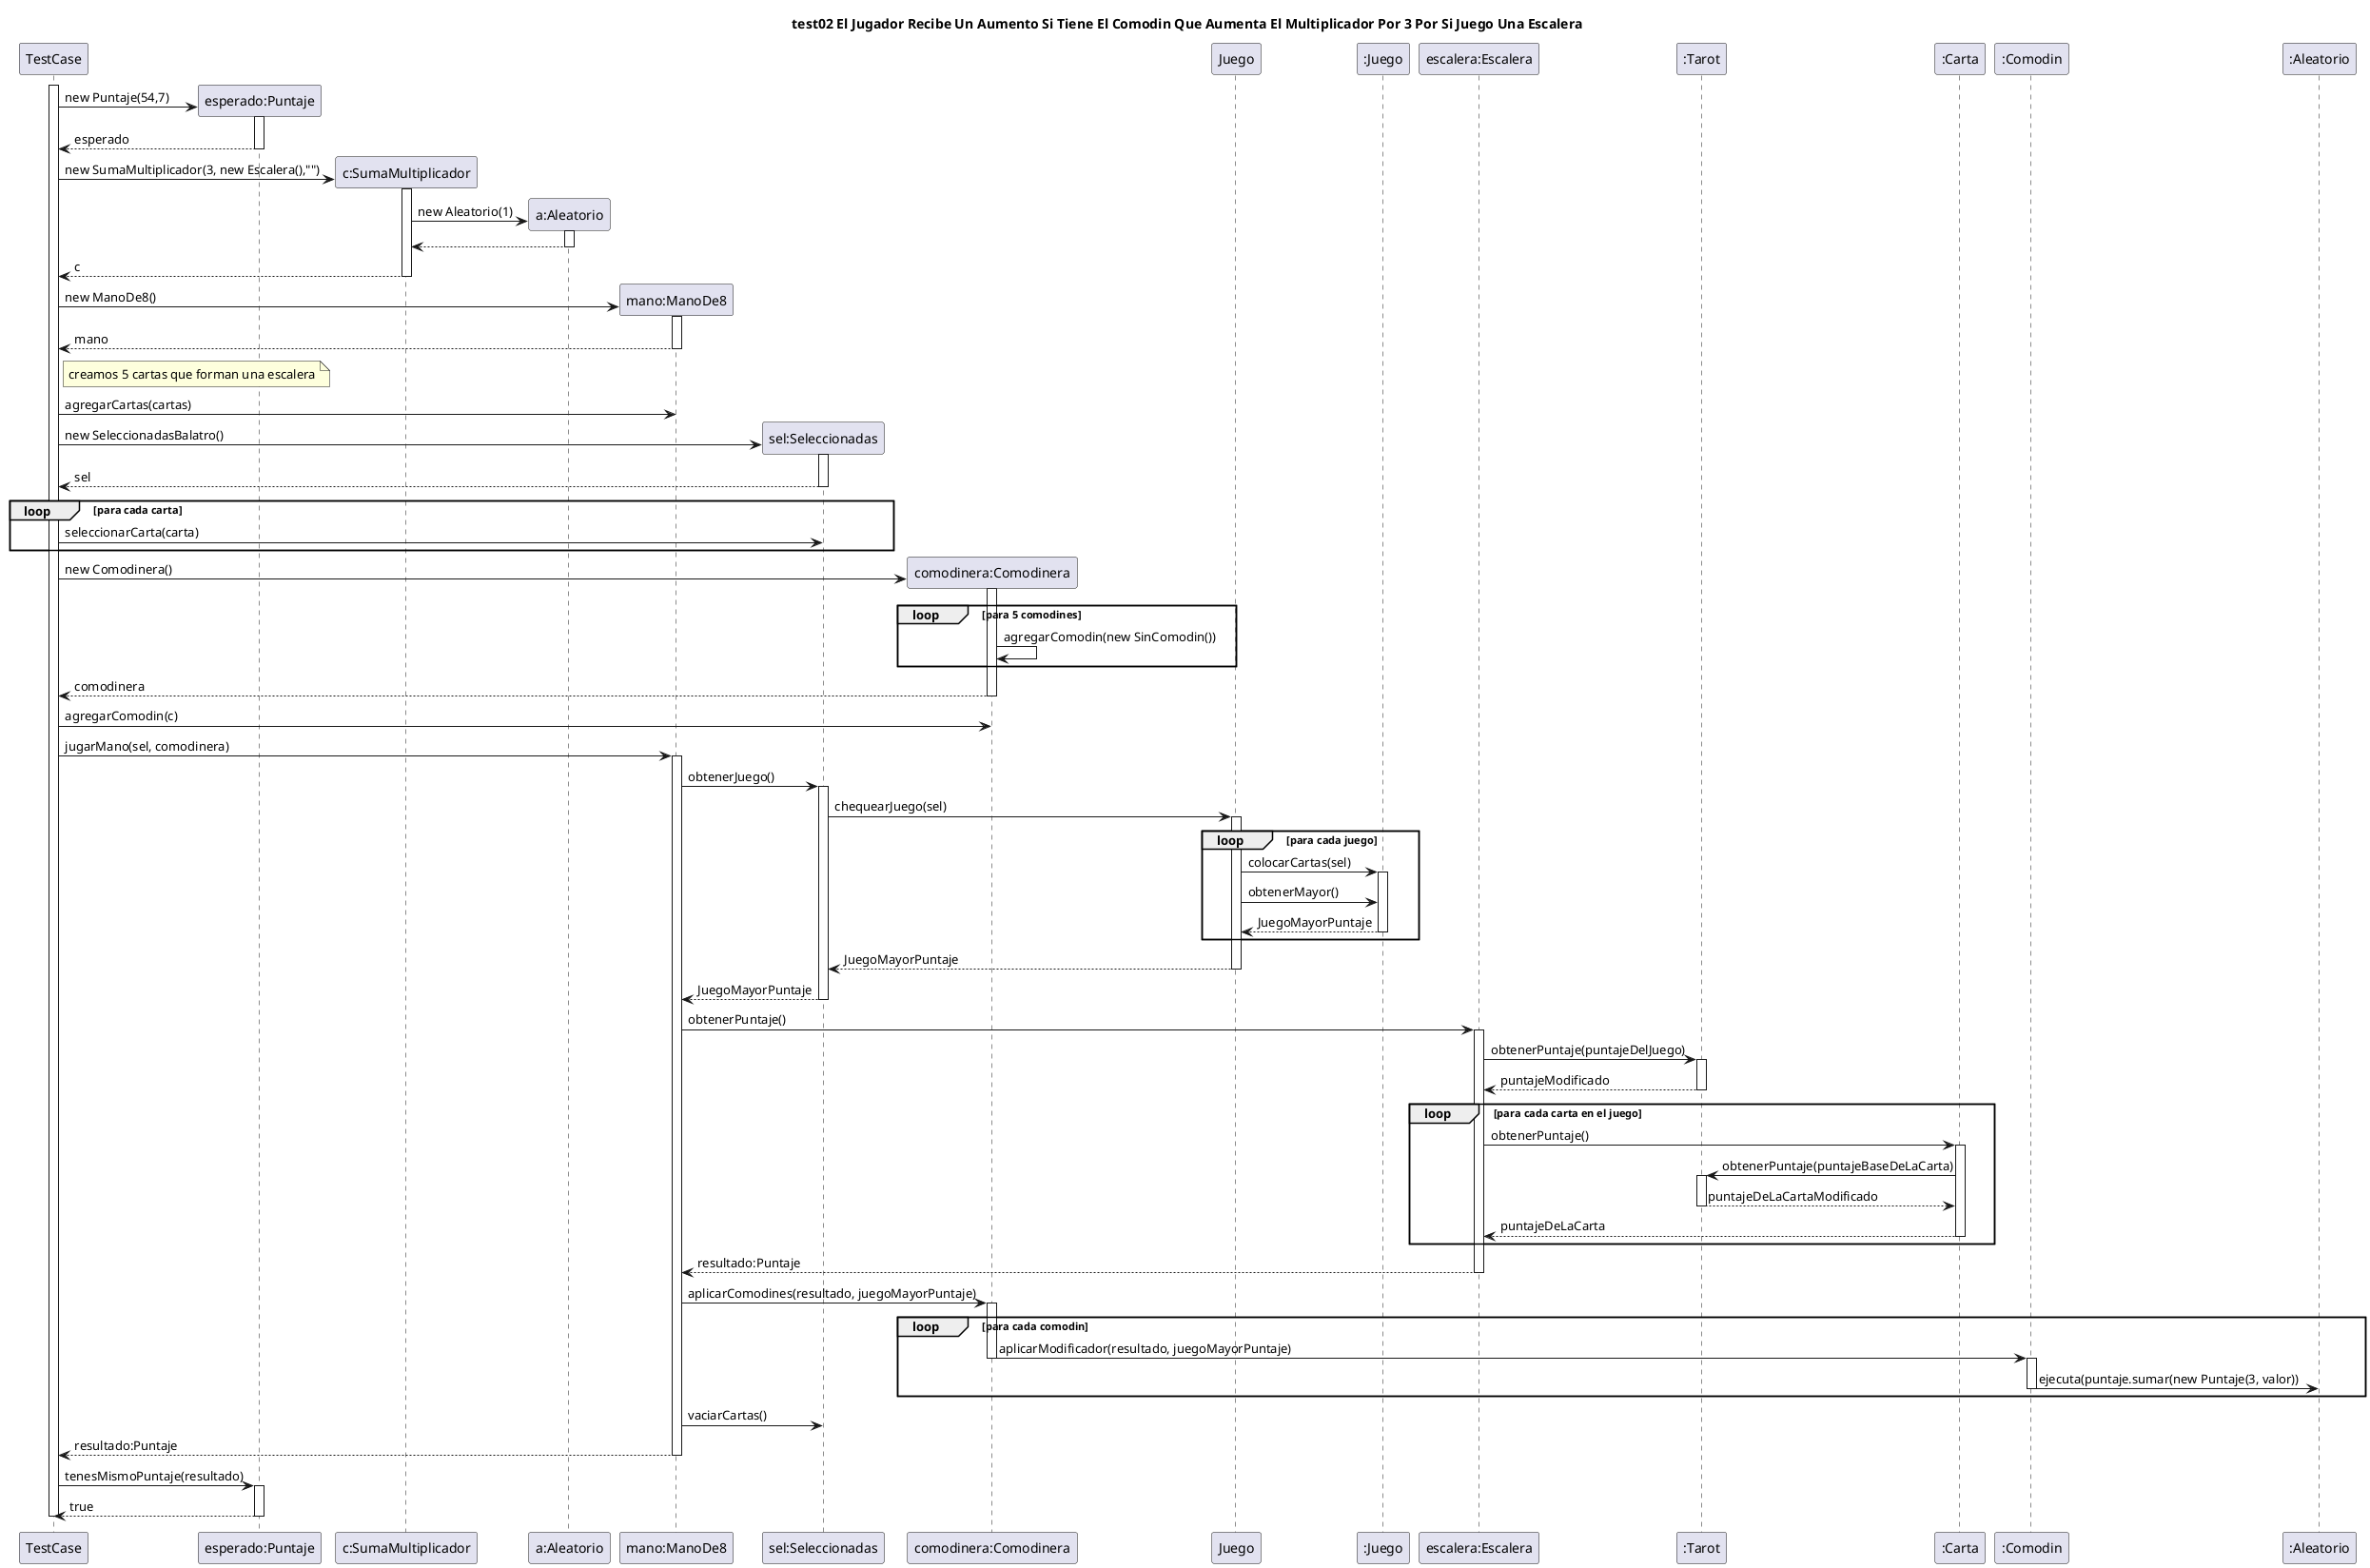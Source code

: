 @startuml casoDeUso2
title "test02 El Jugador Recibe Un Aumento Si Tiene El Comodin Que Aumenta El Multiplicador Por 3 Por Si Juego Una Escalera"


participant "TestCase" as TestCase

activate TestCase

TestCase -> "esperado:Puntaje" as esperado **: new Puntaje(54,7)
activate esperado
TestCase <-- esperado : esperado
deactivate esperado

TestCase -> "c:SumaMultiplicador" as comodin **: new SumaMultiplicador(3, new Escalera(),"")

activate comodin
comodin -> "a:Aleatorio" as aleatorio **: new Aleatorio(1)
activate aleatorio
comodin <-- aleatorio
deactivate aleatorio
TestCase <-- comodin : c
deactivate comodin

TestCase -> "mano:ManoDe8" as mano **: new ManoDe8()
activate mano
TestCase <-- mano : mano
deactivate mano
note right of TestCase: creamos 5 cartas que forman una escalera
TestCase -> mano : agregarCartas(cartas)
deactivate mano

TestCase -> "sel:Seleccionadas" as sel ** : new SeleccionadasBalatro()
activate sel
TestCase <-- sel :sel
deactivate sel
loop para cada carta
TestCase -> sel : seleccionarCarta(carta)
end

TestCase -> "comodinera:Comodinera" as comodinera **: new Comodinera()
activate comodinera

loop para 5 comodines
comodinera -> comodinera  :agregarComodin(new SinComodin())
end
TestCase <-- comodinera :comodinera
deactivate comodinera
TestCase -> comodinera : agregarComodin(c)




TestCase -> mano : jugarMano(sel, comodinera)
activate mano
mano -> sel : obtenerJuego()
activate sel
sel -> "Juego" : chequearJuego(sel)
activate Juego

loop para cada juego
Juego -> ":Juego" as juegoActual : colocarCartas(sel)
activate juegoActual
Juego -> juegoActual : obtenerMayor()
Juego <-- juegoActual : JuegoMayorPuntaje
deactivate juegoActual
end

sel <-- Juego : JuegoMayorPuntaje
deactivate Juego

mano <-- sel : JuegoMayorPuntaje
deactivate sel

mano -> "escalera:Escalera" as escalera : obtenerPuntaje()
activate escalera
escalera -> ":Tarot" as tarot :obtenerPuntaje(puntajeDelJuego)
activate tarot
escalera <-- tarot :puntajeModificado
deactivate tarot
loop para cada carta en el juego
escalera -> ":Carta" as carta :obtenerPuntaje()
activate carta
carta -> tarot :obtenerPuntaje(puntajeBaseDeLaCarta)
activate tarot
carta <-- tarot :puntajeDeLaCartaModificado
deactivate
escalera <-- carta: puntajeDeLaCarta
deactivate carta
end
mano <-- escalera : resultado:Puntaje
deactivate escalera

mano -> comodinera : aplicarComodines(resultado, juegoMayorPuntaje)
activate comodinera
loop para cada comodin
comodinera -> ":Comodin" as comodin3 : aplicarModificador(resultado, juegoMayorPuntaje)
deactivate comodinera
activate comodin3
comodin3 -> ":Aleatorio" as ejecucion : ejecuta(puntaje.sumar(new Puntaje(3, valor))
deactivate comodin3
end

mano -> sel: vaciarCartas()

TestCase <-- mano : resultado:Puntaje

deactivate mano


TestCase -> esperado : tenesMismoPuntaje(resultado)
activate esperado
TestCase <-- esperado : true
deactivate esperado

deactivate TestCase

@enduml